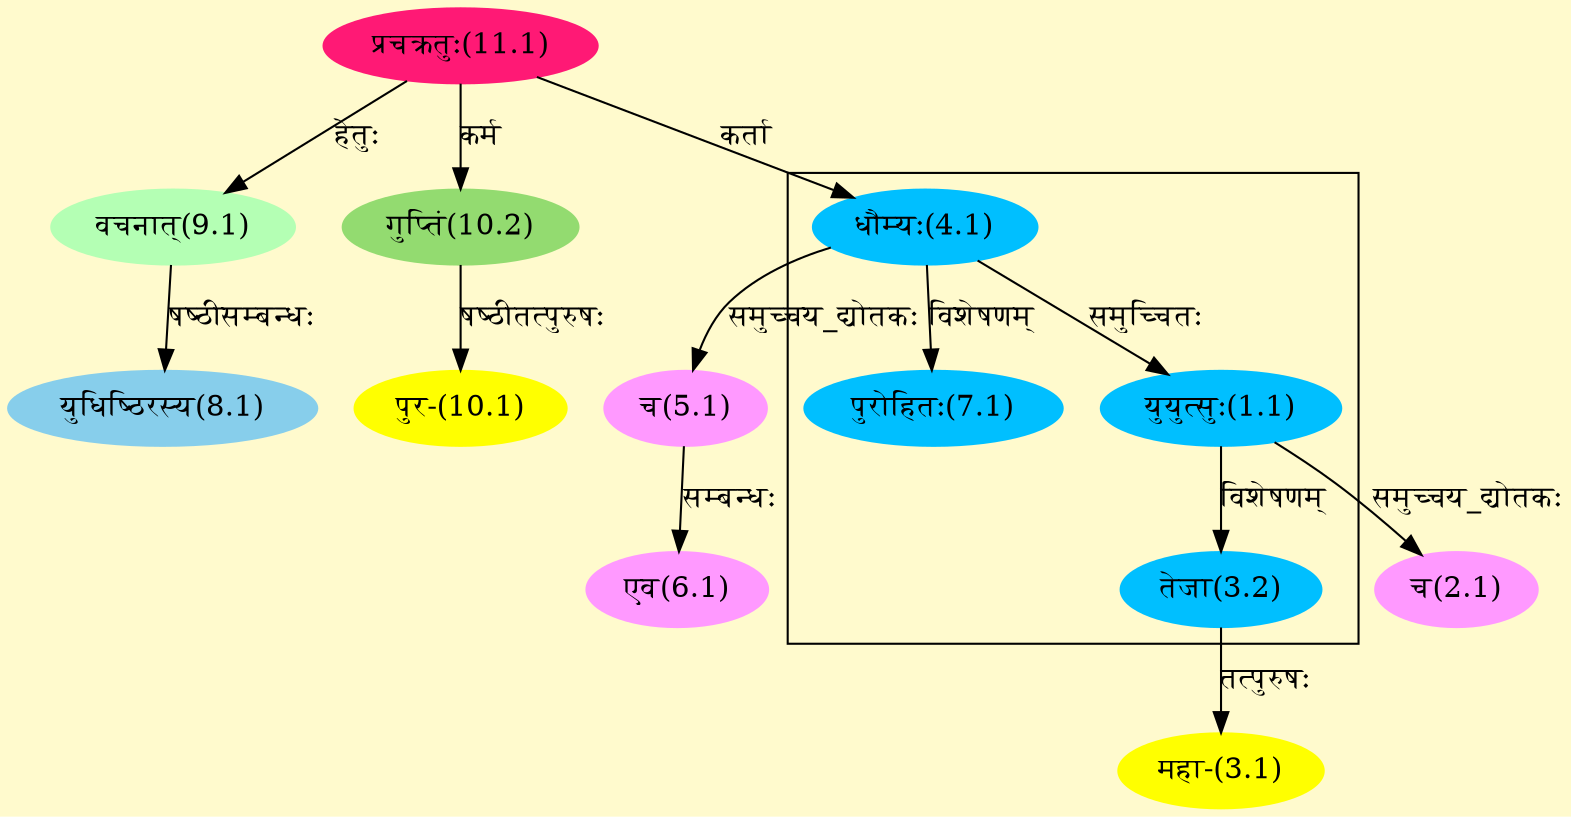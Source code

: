 digraph G{
rankdir=BT;
 compound=true;
 bgcolor="lemonchiffon1";

subgraph cluster_1{
Node1_1 [style=filled, color="#00BFFF" label = "युयुत्सुः(1.1)"]
Node4_1 [style=filled, color="#00BFFF" label = "धौम्यः(4.1)"]
Node3_2 [style=filled, color="#00BFFF" label = "तेजा(3.2)"]
Node7_1 [style=filled, color="#00BFFF" label = "पुरोहितः(7.1)"]

}
Node2_1 [style=filled, color="#FF99FF" label = "च(2.1)"]
Node1_1 [style=filled, color="#00BFFF" label = "युयुत्सुः(1.1)"]
Node3_1 [style=filled, color="#FFFF00" label = "महा-(3.1)"]
Node3_2 [style=filled, color="#00BFFF" label = "तेजा(3.2)"]
Node4_1 [style=filled, color="#00BFFF" label = "धौम्यः(4.1)"]
Node11_1 [style=filled, color="#FF1975" label = "प्रचक्रतुः(11.1)"]
Node5_1 [style=filled, color="#FF99FF" label = "च(5.1)"]
Node6_1 [style=filled, color="#FF99FF" label = "एव(6.1)"]
Node8_1 [style=filled, color="#87CEEB" label = "युधिष्ठिरस्य(8.1)"]
Node9_1 [style=filled, color="#B4FFB4" label = "वचनात्(9.1)"]
Node10_1 [style=filled, color="#FFFF00" label = "पुर-(10.1)"]
Node10_2 [style=filled, color="#93DB70" label = "गुप्तिं(10.2)"]
/* Start of Relations section */

Node1_1 -> Node4_1 [  label="समुच्चितः"  dir="back" ]
Node2_1 -> Node1_1 [  label="समुच्चय_द्योतकः"  dir="back" ]
Node3_1 -> Node3_2 [  label="तत्पुरुषः"  dir="back" ]
Node3_2 -> Node1_1 [  label="विशेषणम्"  dir="back" ]
Node4_1 -> Node11_1 [  label="कर्ता"  dir="back" ]
Node5_1 -> Node4_1 [  label="समुच्चय_द्योतकः"  dir="back" ]
Node6_1 -> Node5_1 [  label="सम्बन्धः"  dir="back" ]
Node7_1 -> Node4_1 [  label="विशेषणम्"  dir="back" ]
Node8_1 -> Node9_1 [  label="षष्ठीसम्बन्धः"  dir="back" ]
Node9_1 -> Node11_1 [  label="हेतुः"  dir="back" ]
Node10_1 -> Node10_2 [  label="षष्ठीतत्पुरुषः"  dir="back" ]
Node10_2 -> Node11_1 [  label="कर्म"  dir="back" ]
}
